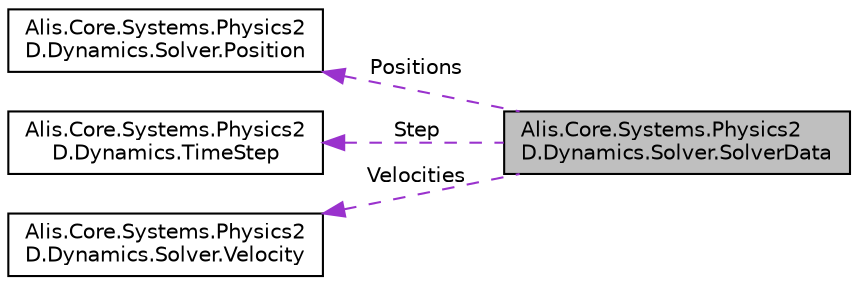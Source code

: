 digraph "Alis.Core.Systems.Physics2D.Dynamics.Solver.SolverData"
{
 // LATEX_PDF_SIZE
  edge [fontname="Helvetica",fontsize="10",labelfontname="Helvetica",labelfontsize="10"];
  node [fontname="Helvetica",fontsize="10",shape=record];
  rankdir="LR";
  Node1 [label="Alis.Core.Systems.Physics2\lD.Dynamics.Solver.SolverData",height=0.2,width=0.4,color="black", fillcolor="grey75", style="filled", fontcolor="black",tooltip="The solver data"];
  Node2 -> Node1 [dir="back",color="darkorchid3",fontsize="10",style="dashed",label=" Positions" ,fontname="Helvetica"];
  Node2 [label="Alis.Core.Systems.Physics2\lD.Dynamics.Solver.Position",height=0.2,width=0.4,color="black", fillcolor="white", style="filled",URL="$struct_alis_1_1_core_1_1_systems_1_1_physics2_d_1_1_dynamics_1_1_solver_1_1_position.html",tooltip="This is an internal structure."];
  Node3 -> Node1 [dir="back",color="darkorchid3",fontsize="10",style="dashed",label=" Step" ,fontname="Helvetica"];
  Node3 [label="Alis.Core.Systems.Physics2\lD.Dynamics.TimeStep",height=0.2,width=0.4,color="black", fillcolor="white", style="filled",URL="$struct_alis_1_1_core_1_1_systems_1_1_physics2_d_1_1_dynamics_1_1_time_step.html",tooltip="This is an internal class."];
  Node4 -> Node1 [dir="back",color="darkorchid3",fontsize="10",style="dashed",label=" Velocities" ,fontname="Helvetica"];
  Node4 [label="Alis.Core.Systems.Physics2\lD.Dynamics.Solver.Velocity",height=0.2,width=0.4,color="black", fillcolor="white", style="filled",URL="$struct_alis_1_1_core_1_1_systems_1_1_physics2_d_1_1_dynamics_1_1_solver_1_1_velocity.html",tooltip="This is an internal structure."];
}
